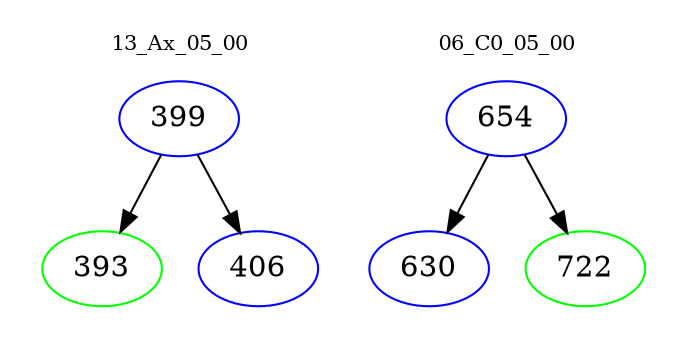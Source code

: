 digraph{
subgraph cluster_0 {
color = white
label = "13_Ax_05_00";
fontsize=10;
T0_399 [label="399", color="blue"]
T0_399 -> T0_393 [color="black"]
T0_393 [label="393", color="green"]
T0_399 -> T0_406 [color="black"]
T0_406 [label="406", color="blue"]
}
subgraph cluster_1 {
color = white
label = "06_C0_05_00";
fontsize=10;
T1_654 [label="654", color="blue"]
T1_654 -> T1_630 [color="black"]
T1_630 [label="630", color="blue"]
T1_654 -> T1_722 [color="black"]
T1_722 [label="722", color="green"]
}
}
